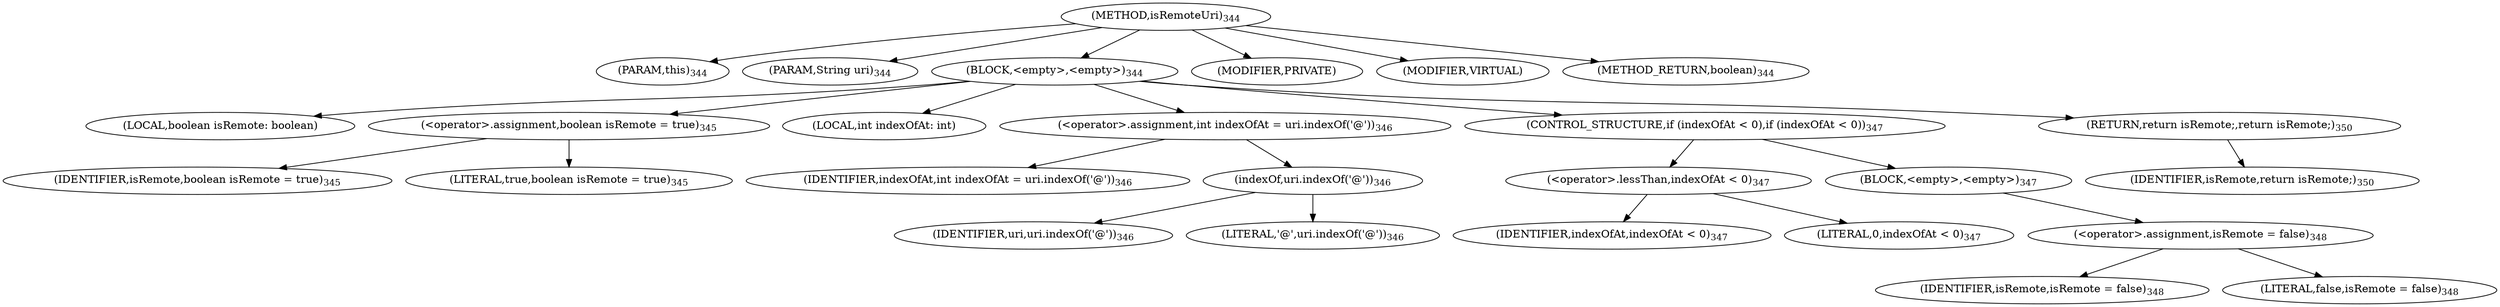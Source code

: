 digraph "isRemoteUri" {  
"816" [label = <(METHOD,isRemoteUri)<SUB>344</SUB>> ]
"817" [label = <(PARAM,this)<SUB>344</SUB>> ]
"818" [label = <(PARAM,String uri)<SUB>344</SUB>> ]
"819" [label = <(BLOCK,&lt;empty&gt;,&lt;empty&gt;)<SUB>344</SUB>> ]
"820" [label = <(LOCAL,boolean isRemote: boolean)> ]
"821" [label = <(&lt;operator&gt;.assignment,boolean isRemote = true)<SUB>345</SUB>> ]
"822" [label = <(IDENTIFIER,isRemote,boolean isRemote = true)<SUB>345</SUB>> ]
"823" [label = <(LITERAL,true,boolean isRemote = true)<SUB>345</SUB>> ]
"824" [label = <(LOCAL,int indexOfAt: int)> ]
"825" [label = <(&lt;operator&gt;.assignment,int indexOfAt = uri.indexOf('@'))<SUB>346</SUB>> ]
"826" [label = <(IDENTIFIER,indexOfAt,int indexOfAt = uri.indexOf('@'))<SUB>346</SUB>> ]
"827" [label = <(indexOf,uri.indexOf('@'))<SUB>346</SUB>> ]
"828" [label = <(IDENTIFIER,uri,uri.indexOf('@'))<SUB>346</SUB>> ]
"829" [label = <(LITERAL,'@',uri.indexOf('@'))<SUB>346</SUB>> ]
"830" [label = <(CONTROL_STRUCTURE,if (indexOfAt &lt; 0),if (indexOfAt &lt; 0))<SUB>347</SUB>> ]
"831" [label = <(&lt;operator&gt;.lessThan,indexOfAt &lt; 0)<SUB>347</SUB>> ]
"832" [label = <(IDENTIFIER,indexOfAt,indexOfAt &lt; 0)<SUB>347</SUB>> ]
"833" [label = <(LITERAL,0,indexOfAt &lt; 0)<SUB>347</SUB>> ]
"834" [label = <(BLOCK,&lt;empty&gt;,&lt;empty&gt;)<SUB>347</SUB>> ]
"835" [label = <(&lt;operator&gt;.assignment,isRemote = false)<SUB>348</SUB>> ]
"836" [label = <(IDENTIFIER,isRemote,isRemote = false)<SUB>348</SUB>> ]
"837" [label = <(LITERAL,false,isRemote = false)<SUB>348</SUB>> ]
"838" [label = <(RETURN,return isRemote;,return isRemote;)<SUB>350</SUB>> ]
"839" [label = <(IDENTIFIER,isRemote,return isRemote;)<SUB>350</SUB>> ]
"840" [label = <(MODIFIER,PRIVATE)> ]
"841" [label = <(MODIFIER,VIRTUAL)> ]
"842" [label = <(METHOD_RETURN,boolean)<SUB>344</SUB>> ]
  "816" -> "817" 
  "816" -> "818" 
  "816" -> "819" 
  "816" -> "840" 
  "816" -> "841" 
  "816" -> "842" 
  "819" -> "820" 
  "819" -> "821" 
  "819" -> "824" 
  "819" -> "825" 
  "819" -> "830" 
  "819" -> "838" 
  "821" -> "822" 
  "821" -> "823" 
  "825" -> "826" 
  "825" -> "827" 
  "827" -> "828" 
  "827" -> "829" 
  "830" -> "831" 
  "830" -> "834" 
  "831" -> "832" 
  "831" -> "833" 
  "834" -> "835" 
  "835" -> "836" 
  "835" -> "837" 
  "838" -> "839" 
}
